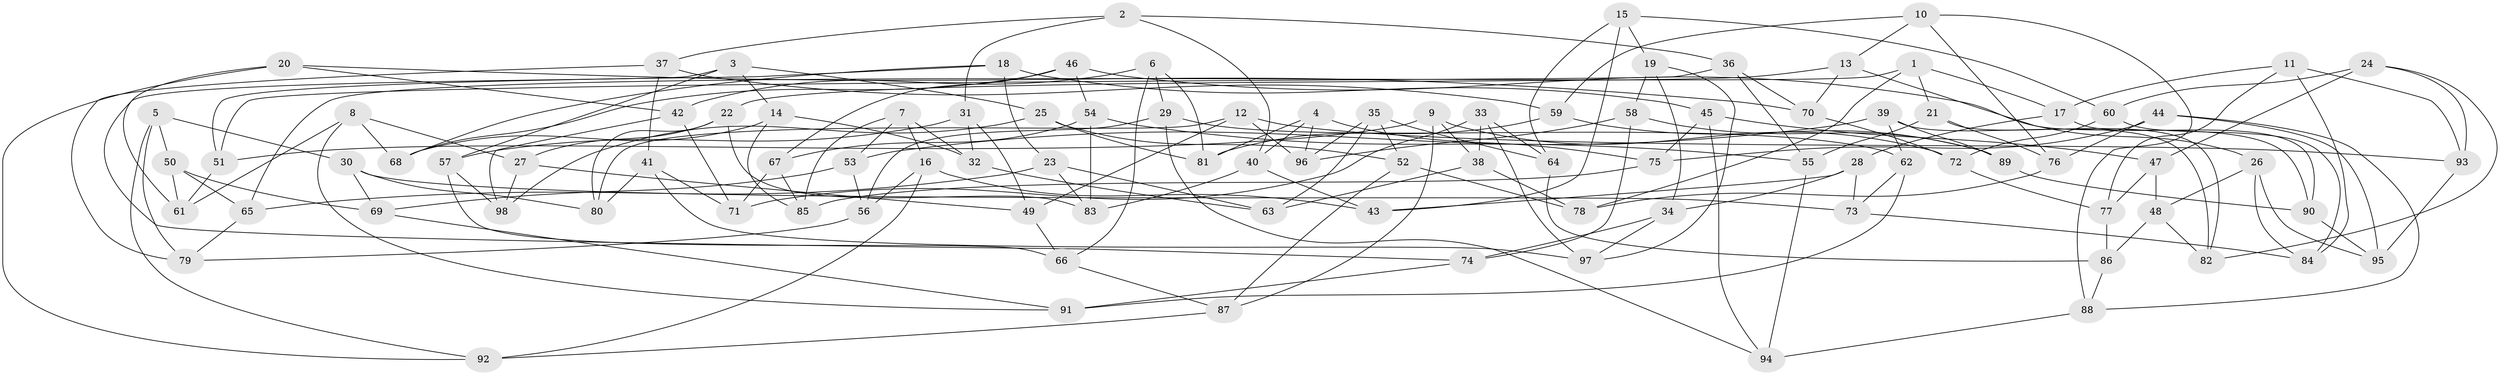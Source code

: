 // Generated by graph-tools (version 1.1) at 2025/03/03/09/25 03:03:08]
// undirected, 98 vertices, 196 edges
graph export_dot {
graph [start="1"]
  node [color=gray90,style=filled];
  1;
  2;
  3;
  4;
  5;
  6;
  7;
  8;
  9;
  10;
  11;
  12;
  13;
  14;
  15;
  16;
  17;
  18;
  19;
  20;
  21;
  22;
  23;
  24;
  25;
  26;
  27;
  28;
  29;
  30;
  31;
  32;
  33;
  34;
  35;
  36;
  37;
  38;
  39;
  40;
  41;
  42;
  43;
  44;
  45;
  46;
  47;
  48;
  49;
  50;
  51;
  52;
  53;
  54;
  55;
  56;
  57;
  58;
  59;
  60;
  61;
  62;
  63;
  64;
  65;
  66;
  67;
  68;
  69;
  70;
  71;
  72;
  73;
  74;
  75;
  76;
  77;
  78;
  79;
  80;
  81;
  82;
  83;
  84;
  85;
  86;
  87;
  88;
  89;
  90;
  91;
  92;
  93;
  94;
  95;
  96;
  97;
  98;
  1 -- 78;
  1 -- 21;
  1 -- 65;
  1 -- 17;
  2 -- 31;
  2 -- 40;
  2 -- 36;
  2 -- 37;
  3 -- 74;
  3 -- 57;
  3 -- 25;
  3 -- 14;
  4 -- 81;
  4 -- 75;
  4 -- 96;
  4 -- 40;
  5 -- 50;
  5 -- 92;
  5 -- 30;
  5 -- 79;
  6 -- 29;
  6 -- 66;
  6 -- 81;
  6 -- 42;
  7 -- 16;
  7 -- 85;
  7 -- 32;
  7 -- 53;
  8 -- 91;
  8 -- 27;
  8 -- 61;
  8 -- 68;
  9 -- 87;
  9 -- 72;
  9 -- 51;
  9 -- 38;
  10 -- 59;
  10 -- 88;
  10 -- 76;
  10 -- 13;
  11 -- 93;
  11 -- 17;
  11 -- 84;
  11 -- 77;
  12 -- 80;
  12 -- 96;
  12 -- 49;
  12 -- 93;
  13 -- 70;
  13 -- 26;
  13 -- 22;
  14 -- 85;
  14 -- 32;
  14 -- 68;
  15 -- 64;
  15 -- 19;
  15 -- 43;
  15 -- 60;
  16 -- 92;
  16 -- 43;
  16 -- 56;
  17 -- 28;
  17 -- 90;
  18 -- 23;
  18 -- 45;
  18 -- 51;
  18 -- 68;
  19 -- 34;
  19 -- 97;
  19 -- 58;
  20 -- 70;
  20 -- 61;
  20 -- 42;
  20 -- 92;
  21 -- 55;
  21 -- 82;
  21 -- 76;
  22 -- 80;
  22 -- 27;
  22 -- 83;
  23 -- 65;
  23 -- 63;
  23 -- 83;
  24 -- 60;
  24 -- 82;
  24 -- 93;
  24 -- 47;
  25 -- 52;
  25 -- 98;
  25 -- 81;
  26 -- 84;
  26 -- 48;
  26 -- 95;
  27 -- 98;
  27 -- 49;
  28 -- 43;
  28 -- 73;
  28 -- 34;
  29 -- 56;
  29 -- 62;
  29 -- 94;
  30 -- 69;
  30 -- 80;
  30 -- 73;
  31 -- 49;
  31 -- 32;
  31 -- 57;
  32 -- 63;
  33 -- 38;
  33 -- 97;
  33 -- 71;
  33 -- 64;
  34 -- 74;
  34 -- 97;
  35 -- 52;
  35 -- 63;
  35 -- 96;
  35 -- 64;
  36 -- 70;
  36 -- 55;
  36 -- 51;
  37 -- 41;
  37 -- 79;
  37 -- 59;
  38 -- 63;
  38 -- 78;
  39 -- 82;
  39 -- 53;
  39 -- 62;
  39 -- 89;
  40 -- 83;
  40 -- 43;
  41 -- 80;
  41 -- 71;
  41 -- 97;
  42 -- 71;
  42 -- 98;
  44 -- 88;
  44 -- 76;
  44 -- 75;
  44 -- 95;
  45 -- 75;
  45 -- 94;
  45 -- 47;
  46 -- 90;
  46 -- 54;
  46 -- 68;
  46 -- 67;
  47 -- 77;
  47 -- 48;
  48 -- 86;
  48 -- 82;
  49 -- 66;
  50 -- 69;
  50 -- 61;
  50 -- 65;
  51 -- 61;
  52 -- 87;
  52 -- 78;
  53 -- 56;
  53 -- 69;
  54 -- 67;
  54 -- 83;
  54 -- 55;
  55 -- 94;
  56 -- 79;
  57 -- 66;
  57 -- 98;
  58 -- 96;
  58 -- 89;
  58 -- 74;
  59 -- 81;
  59 -- 89;
  60 -- 84;
  60 -- 72;
  62 -- 91;
  62 -- 73;
  64 -- 86;
  65 -- 79;
  66 -- 87;
  67 -- 85;
  67 -- 71;
  69 -- 91;
  70 -- 72;
  72 -- 77;
  73 -- 84;
  74 -- 91;
  75 -- 85;
  76 -- 78;
  77 -- 86;
  86 -- 88;
  87 -- 92;
  88 -- 94;
  89 -- 90;
  90 -- 95;
  93 -- 95;
}
